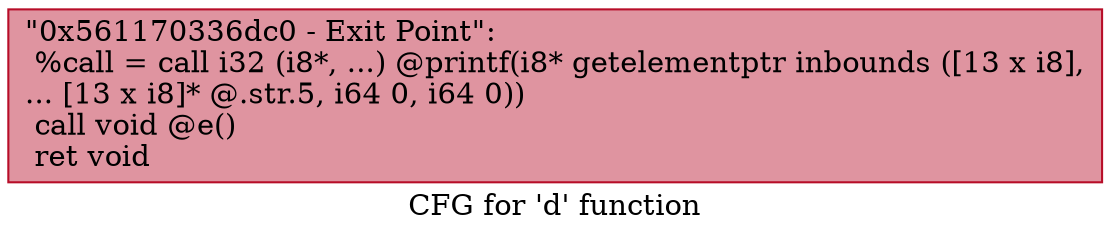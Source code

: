 digraph "CFG for 'd' function" {
	label="CFG for 'd' function";

	Node0x561170336dc0 [shape=record,color="#b70d28ff", style=filled, fillcolor="#b70d2870",label="{\"0x561170336dc0 - Exit Point\":\l  %call = call i32 (i8*, ...) @printf(i8* getelementptr inbounds ([13 x i8],\l... [13 x i8]* @.str.5, i64 0, i64 0))\l  call void @e()\l  ret void\l}"];
}
